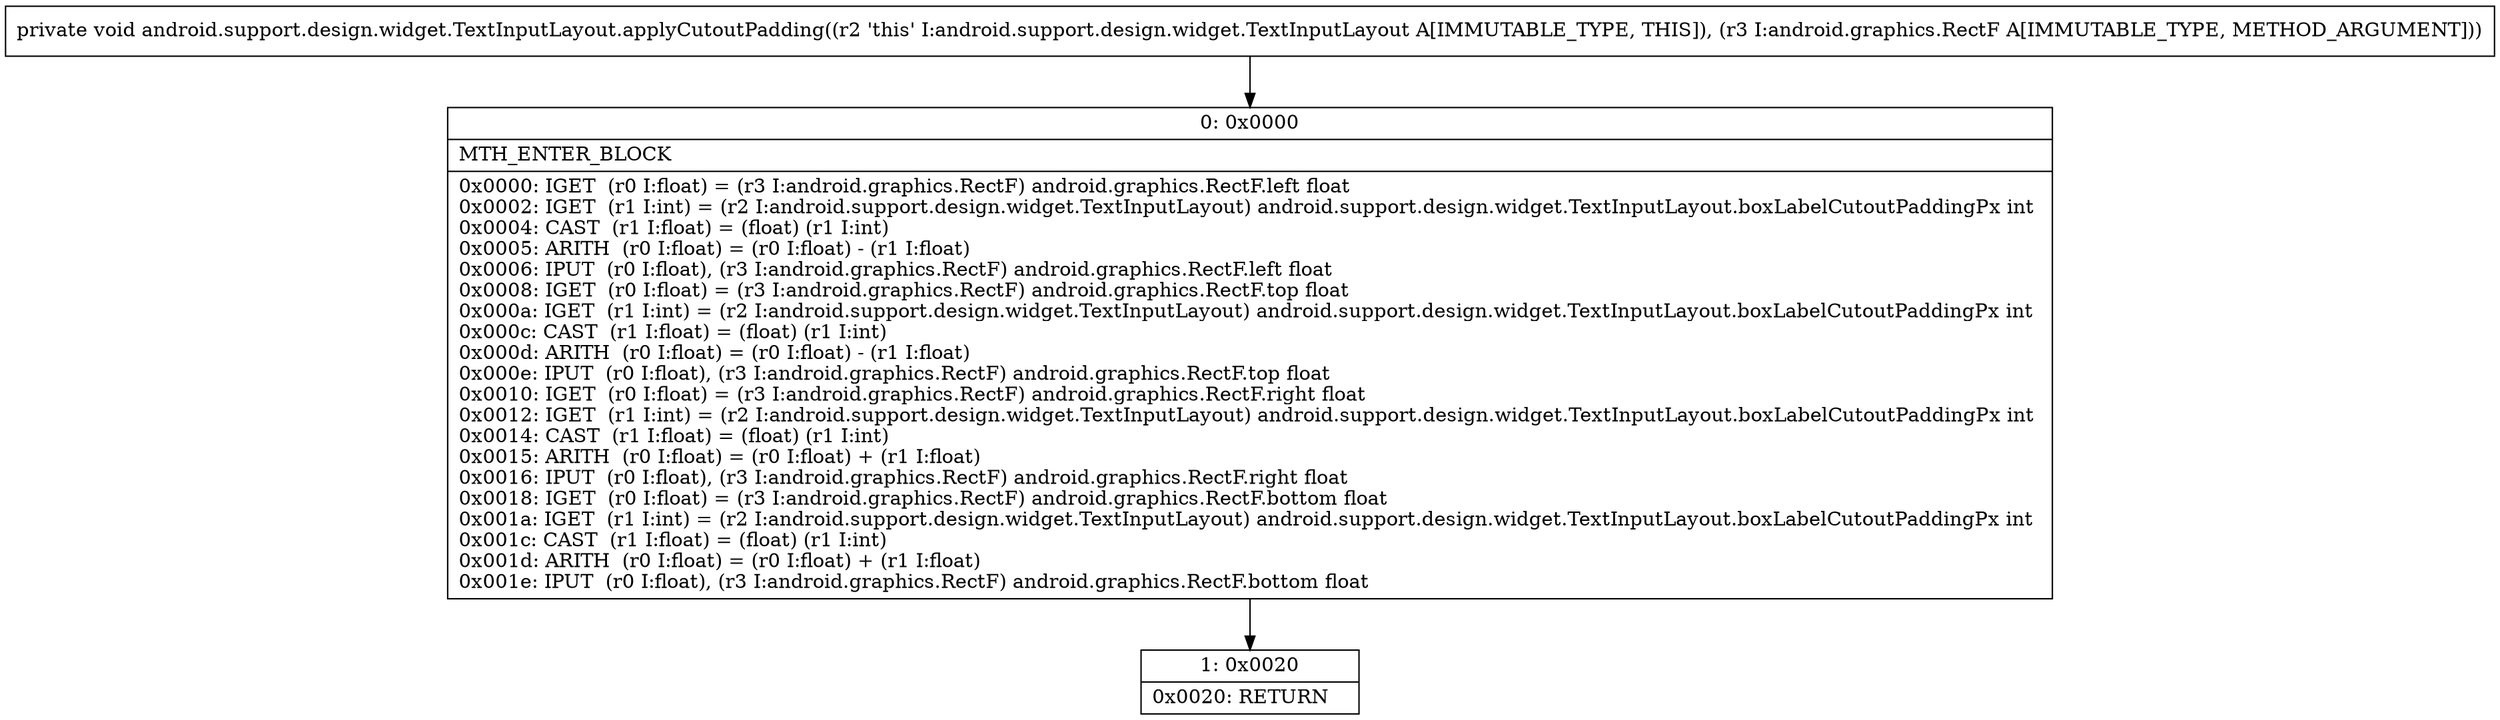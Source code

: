 digraph "CFG forandroid.support.design.widget.TextInputLayout.applyCutoutPadding(Landroid\/graphics\/RectF;)V" {
Node_0 [shape=record,label="{0\:\ 0x0000|MTH_ENTER_BLOCK\l|0x0000: IGET  (r0 I:float) = (r3 I:android.graphics.RectF) android.graphics.RectF.left float \l0x0002: IGET  (r1 I:int) = (r2 I:android.support.design.widget.TextInputLayout) android.support.design.widget.TextInputLayout.boxLabelCutoutPaddingPx int \l0x0004: CAST  (r1 I:float) = (float) (r1 I:int) \l0x0005: ARITH  (r0 I:float) = (r0 I:float) \- (r1 I:float) \l0x0006: IPUT  (r0 I:float), (r3 I:android.graphics.RectF) android.graphics.RectF.left float \l0x0008: IGET  (r0 I:float) = (r3 I:android.graphics.RectF) android.graphics.RectF.top float \l0x000a: IGET  (r1 I:int) = (r2 I:android.support.design.widget.TextInputLayout) android.support.design.widget.TextInputLayout.boxLabelCutoutPaddingPx int \l0x000c: CAST  (r1 I:float) = (float) (r1 I:int) \l0x000d: ARITH  (r0 I:float) = (r0 I:float) \- (r1 I:float) \l0x000e: IPUT  (r0 I:float), (r3 I:android.graphics.RectF) android.graphics.RectF.top float \l0x0010: IGET  (r0 I:float) = (r3 I:android.graphics.RectF) android.graphics.RectF.right float \l0x0012: IGET  (r1 I:int) = (r2 I:android.support.design.widget.TextInputLayout) android.support.design.widget.TextInputLayout.boxLabelCutoutPaddingPx int \l0x0014: CAST  (r1 I:float) = (float) (r1 I:int) \l0x0015: ARITH  (r0 I:float) = (r0 I:float) + (r1 I:float) \l0x0016: IPUT  (r0 I:float), (r3 I:android.graphics.RectF) android.graphics.RectF.right float \l0x0018: IGET  (r0 I:float) = (r3 I:android.graphics.RectF) android.graphics.RectF.bottom float \l0x001a: IGET  (r1 I:int) = (r2 I:android.support.design.widget.TextInputLayout) android.support.design.widget.TextInputLayout.boxLabelCutoutPaddingPx int \l0x001c: CAST  (r1 I:float) = (float) (r1 I:int) \l0x001d: ARITH  (r0 I:float) = (r0 I:float) + (r1 I:float) \l0x001e: IPUT  (r0 I:float), (r3 I:android.graphics.RectF) android.graphics.RectF.bottom float \l}"];
Node_1 [shape=record,label="{1\:\ 0x0020|0x0020: RETURN   \l}"];
MethodNode[shape=record,label="{private void android.support.design.widget.TextInputLayout.applyCutoutPadding((r2 'this' I:android.support.design.widget.TextInputLayout A[IMMUTABLE_TYPE, THIS]), (r3 I:android.graphics.RectF A[IMMUTABLE_TYPE, METHOD_ARGUMENT])) }"];
MethodNode -> Node_0;
Node_0 -> Node_1;
}

